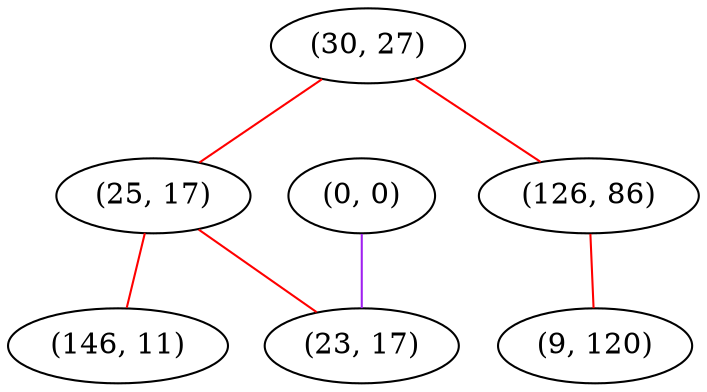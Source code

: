 graph "" {
"(30, 27)";
"(0, 0)";
"(25, 17)";
"(23, 17)";
"(126, 86)";
"(9, 120)";
"(146, 11)";
"(30, 27)" -- "(25, 17)"  [color=red, key=0, weight=1];
"(30, 27)" -- "(126, 86)"  [color=red, key=0, weight=1];
"(0, 0)" -- "(23, 17)"  [color=purple, key=0, weight=4];
"(25, 17)" -- "(146, 11)"  [color=red, key=0, weight=1];
"(25, 17)" -- "(23, 17)"  [color=red, key=0, weight=1];
"(126, 86)" -- "(9, 120)"  [color=red, key=0, weight=1];
}
